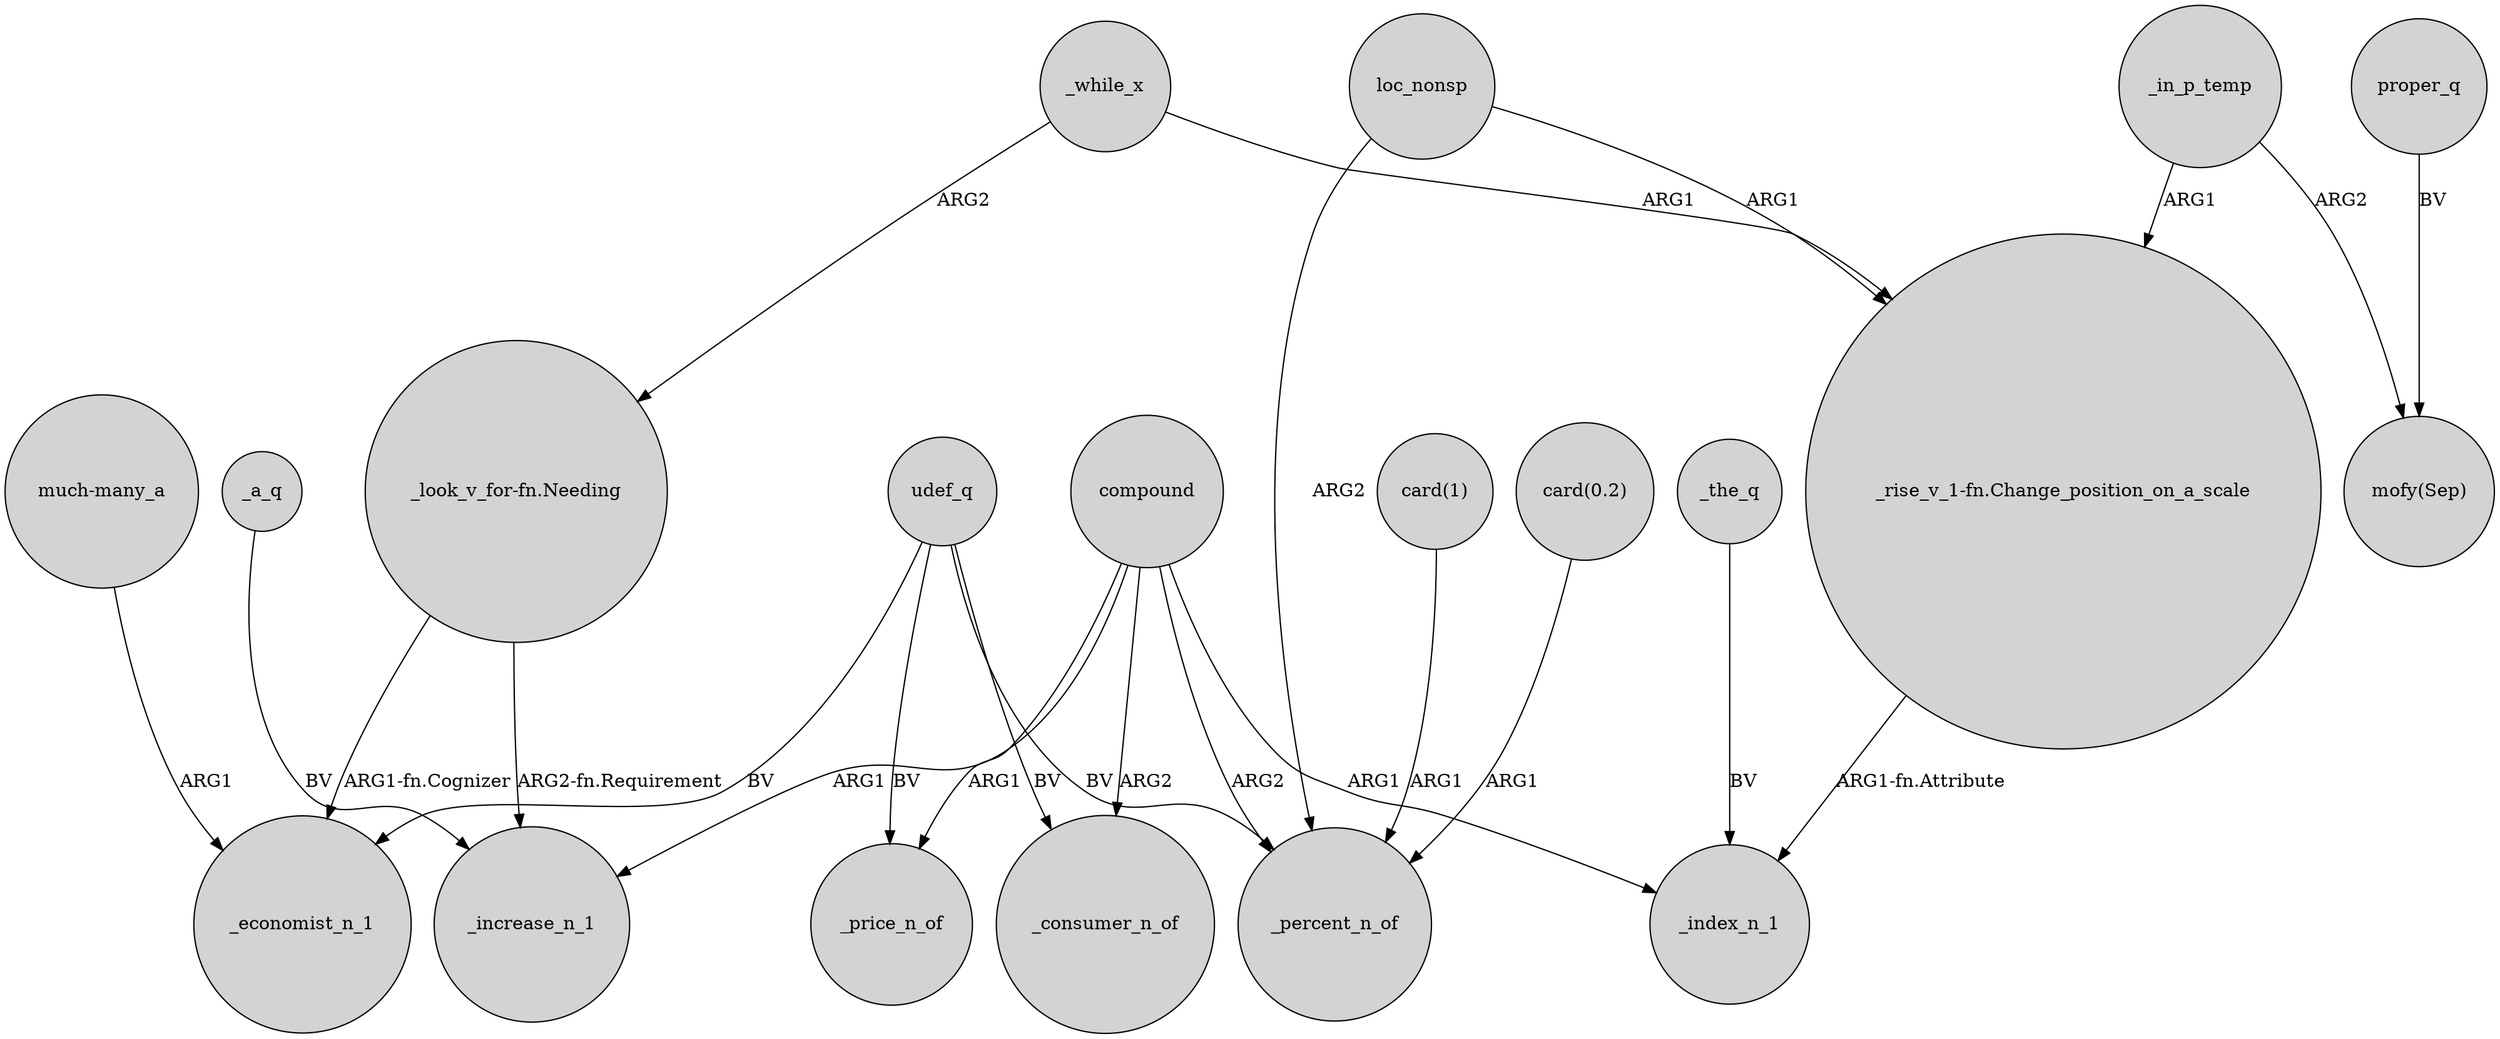 digraph {
	node [shape=circle style=filled]
	compound -> _increase_n_1 [label=ARG1]
	"_look_v_for-fn.Needing" -> _economist_n_1 [label="ARG1-fn.Cognizer"]
	_while_x -> "_look_v_for-fn.Needing" [label=ARG2]
	udef_q -> _price_n_of [label=BV]
	loc_nonsp -> "_rise_v_1-fn.Change_position_on_a_scale" [label=ARG1]
	_the_q -> _index_n_1 [label=BV]
	"_look_v_for-fn.Needing" -> _increase_n_1 [label="ARG2-fn.Requirement"]
	_in_p_temp -> "_rise_v_1-fn.Change_position_on_a_scale" [label=ARG1]
	udef_q -> _percent_n_of [label=BV]
	compound -> _percent_n_of [label=ARG2]
	"much-many_a" -> _economist_n_1 [label=ARG1]
	"card(0.2)" -> _percent_n_of [label=ARG1]
	compound -> _index_n_1 [label=ARG1]
	_while_x -> "_rise_v_1-fn.Change_position_on_a_scale" [label=ARG1]
	_a_q -> _increase_n_1 [label=BV]
	udef_q -> _consumer_n_of [label=BV]
	proper_q -> "mofy(Sep)" [label=BV]
	"card(1)" -> _percent_n_of [label=ARG1]
	compound -> _consumer_n_of [label=ARG2]
	udef_q -> _economist_n_1 [label=BV]
	compound -> _price_n_of [label=ARG1]
	"_rise_v_1-fn.Change_position_on_a_scale" -> _index_n_1 [label="ARG1-fn.Attribute"]
	_in_p_temp -> "mofy(Sep)" [label=ARG2]
	loc_nonsp -> _percent_n_of [label=ARG2]
}
